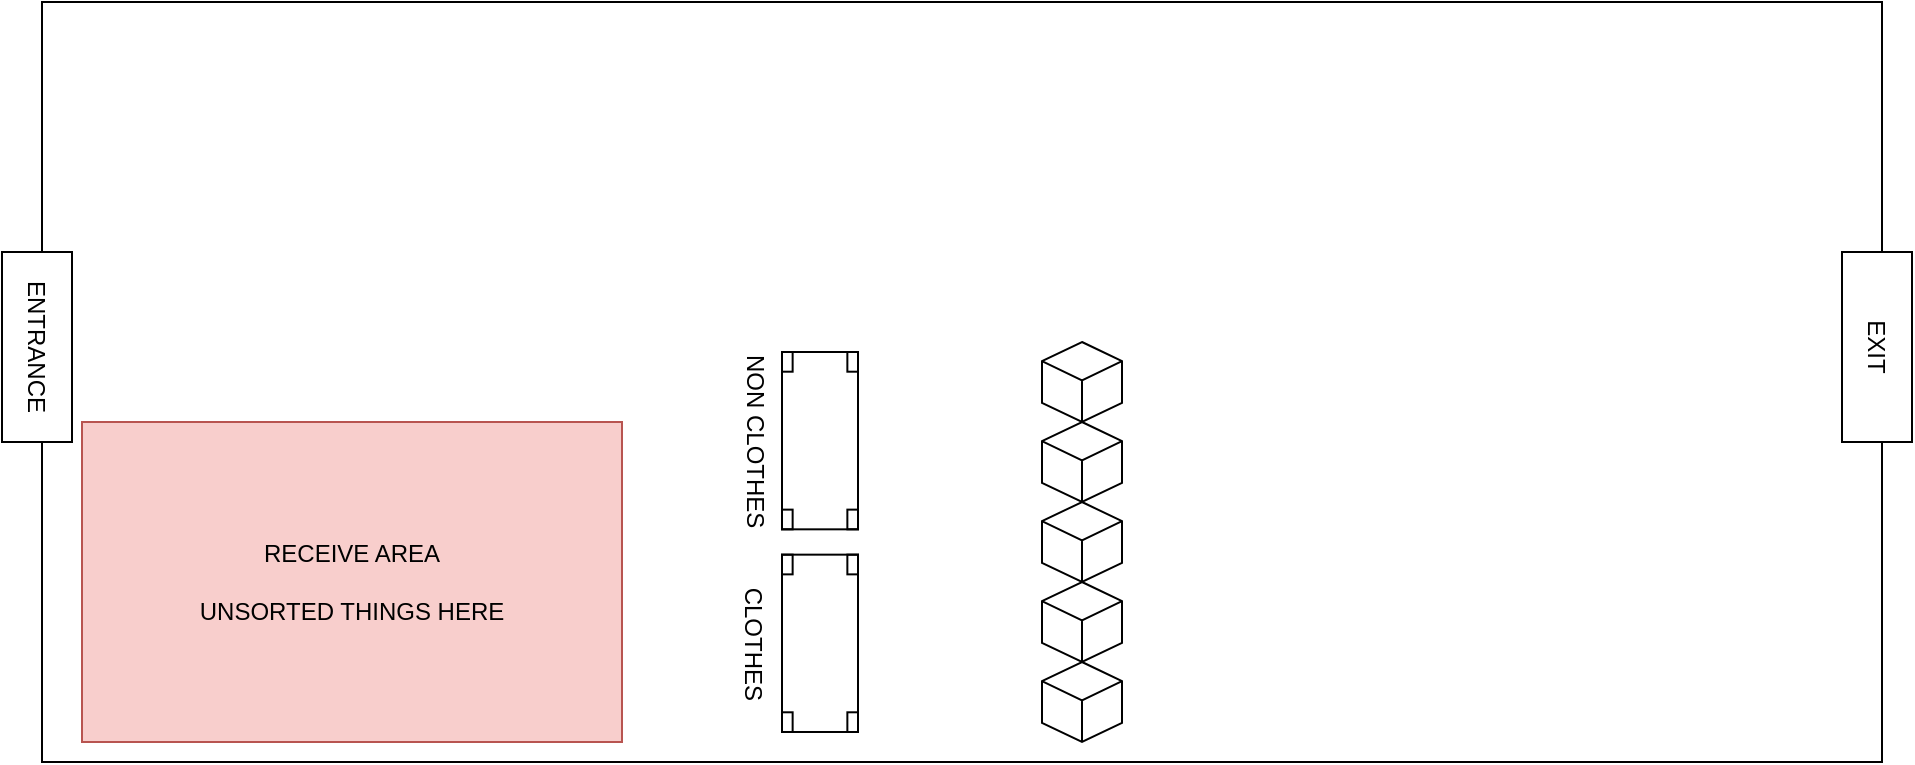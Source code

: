 <mxfile version="17.1.1" type="github">
  <diagram name="Page-1" id="2a216829-ef6e-dabb-86c1-c78162f3ba2b">
    <mxGraphModel dx="2066" dy="1074" grid="1" gridSize="10" guides="1" tooltips="1" connect="1" arrows="1" fold="1" page="1" pageScale="1" pageWidth="850" pageHeight="1100" background="none" math="0" shadow="0">
      <root>
        <mxCell id="0" />
        <mxCell id="1" parent="0" />
        <mxCell id="N_iRXGm_kxti0tgLThqO-1" value="" style="rounded=0;whiteSpace=wrap;html=1;" vertex="1" parent="1">
          <mxGeometry x="130" y="210" width="920" height="380" as="geometry" />
        </mxCell>
        <mxCell id="N_iRXGm_kxti0tgLThqO-2" value="ENTRANCE" style="rounded=0;whiteSpace=wrap;html=1;direction=south;rotation=90;" vertex="1" parent="1">
          <mxGeometry x="80" y="365" width="95" height="35" as="geometry" />
        </mxCell>
        <mxCell id="N_iRXGm_kxti0tgLThqO-3" value="EXIT" style="rounded=0;whiteSpace=wrap;html=1;direction=south;rotation=90;" vertex="1" parent="1">
          <mxGeometry x="1000" y="365" width="95" height="35" as="geometry" />
        </mxCell>
        <mxCell id="N_iRXGm_kxti0tgLThqO-4" value="RECEIVE AREA&lt;br&gt;&lt;br&gt;UNSORTED THINGS HERE" style="rounded=0;whiteSpace=wrap;html=1;fillColor=#f8cecc;strokeColor=#b85450;" vertex="1" parent="1">
          <mxGeometry x="150" y="420" width="270" height="160" as="geometry" />
        </mxCell>
        <mxCell id="N_iRXGm_kxti0tgLThqO-12" value="" style="group" vertex="1" connectable="0" parent="1">
          <mxGeometry x="630" y="380" width="40" height="200" as="geometry" />
        </mxCell>
        <mxCell id="N_iRXGm_kxti0tgLThqO-7" value="" style="html=1;whiteSpace=wrap;shape=isoCube2;backgroundOutline=1;isoAngle=15;" vertex="1" parent="N_iRXGm_kxti0tgLThqO-12">
          <mxGeometry y="160" width="40" height="40" as="geometry" />
        </mxCell>
        <mxCell id="N_iRXGm_kxti0tgLThqO-8" value="" style="html=1;whiteSpace=wrap;shape=isoCube2;backgroundOutline=1;isoAngle=15;" vertex="1" parent="N_iRXGm_kxti0tgLThqO-12">
          <mxGeometry y="120" width="40" height="40" as="geometry" />
        </mxCell>
        <mxCell id="N_iRXGm_kxti0tgLThqO-9" value="" style="html=1;whiteSpace=wrap;shape=isoCube2;backgroundOutline=1;isoAngle=15;" vertex="1" parent="N_iRXGm_kxti0tgLThqO-12">
          <mxGeometry y="80" width="40" height="40" as="geometry" />
        </mxCell>
        <mxCell id="N_iRXGm_kxti0tgLThqO-10" value="" style="html=1;whiteSpace=wrap;shape=isoCube2;backgroundOutline=1;isoAngle=15;" vertex="1" parent="N_iRXGm_kxti0tgLThqO-12">
          <mxGeometry y="40" width="40" height="40" as="geometry" />
        </mxCell>
        <mxCell id="N_iRXGm_kxti0tgLThqO-11" value="" style="html=1;whiteSpace=wrap;shape=isoCube2;backgroundOutline=1;isoAngle=15;" vertex="1" parent="N_iRXGm_kxti0tgLThqO-12">
          <mxGeometry width="40" height="40" as="geometry" />
        </mxCell>
        <mxCell id="N_iRXGm_kxti0tgLThqO-13" value="" style="group" vertex="1" connectable="0" parent="1">
          <mxGeometry x="500" y="385" width="38" height="190" as="geometry" />
        </mxCell>
        <mxCell id="N_iRXGm_kxti0tgLThqO-5" value="NON CLOTHES" style="verticalLabelPosition=bottom;html=1;verticalAlign=top;align=center;shape=mxgraph.floorplan.table;rotation=90;" vertex="1" parent="N_iRXGm_kxti0tgLThqO-13">
          <mxGeometry x="-25.333" y="25.333" width="88.667" height="38" as="geometry" />
        </mxCell>
        <mxCell id="N_iRXGm_kxti0tgLThqO-6" value="CLOTHES" style="verticalLabelPosition=bottom;html=1;verticalAlign=top;align=center;shape=mxgraph.floorplan.table;rotation=90;" vertex="1" parent="N_iRXGm_kxti0tgLThqO-13">
          <mxGeometry x="-25.333" y="126.667" width="88.667" height="38" as="geometry" />
        </mxCell>
      </root>
    </mxGraphModel>
  </diagram>
</mxfile>

